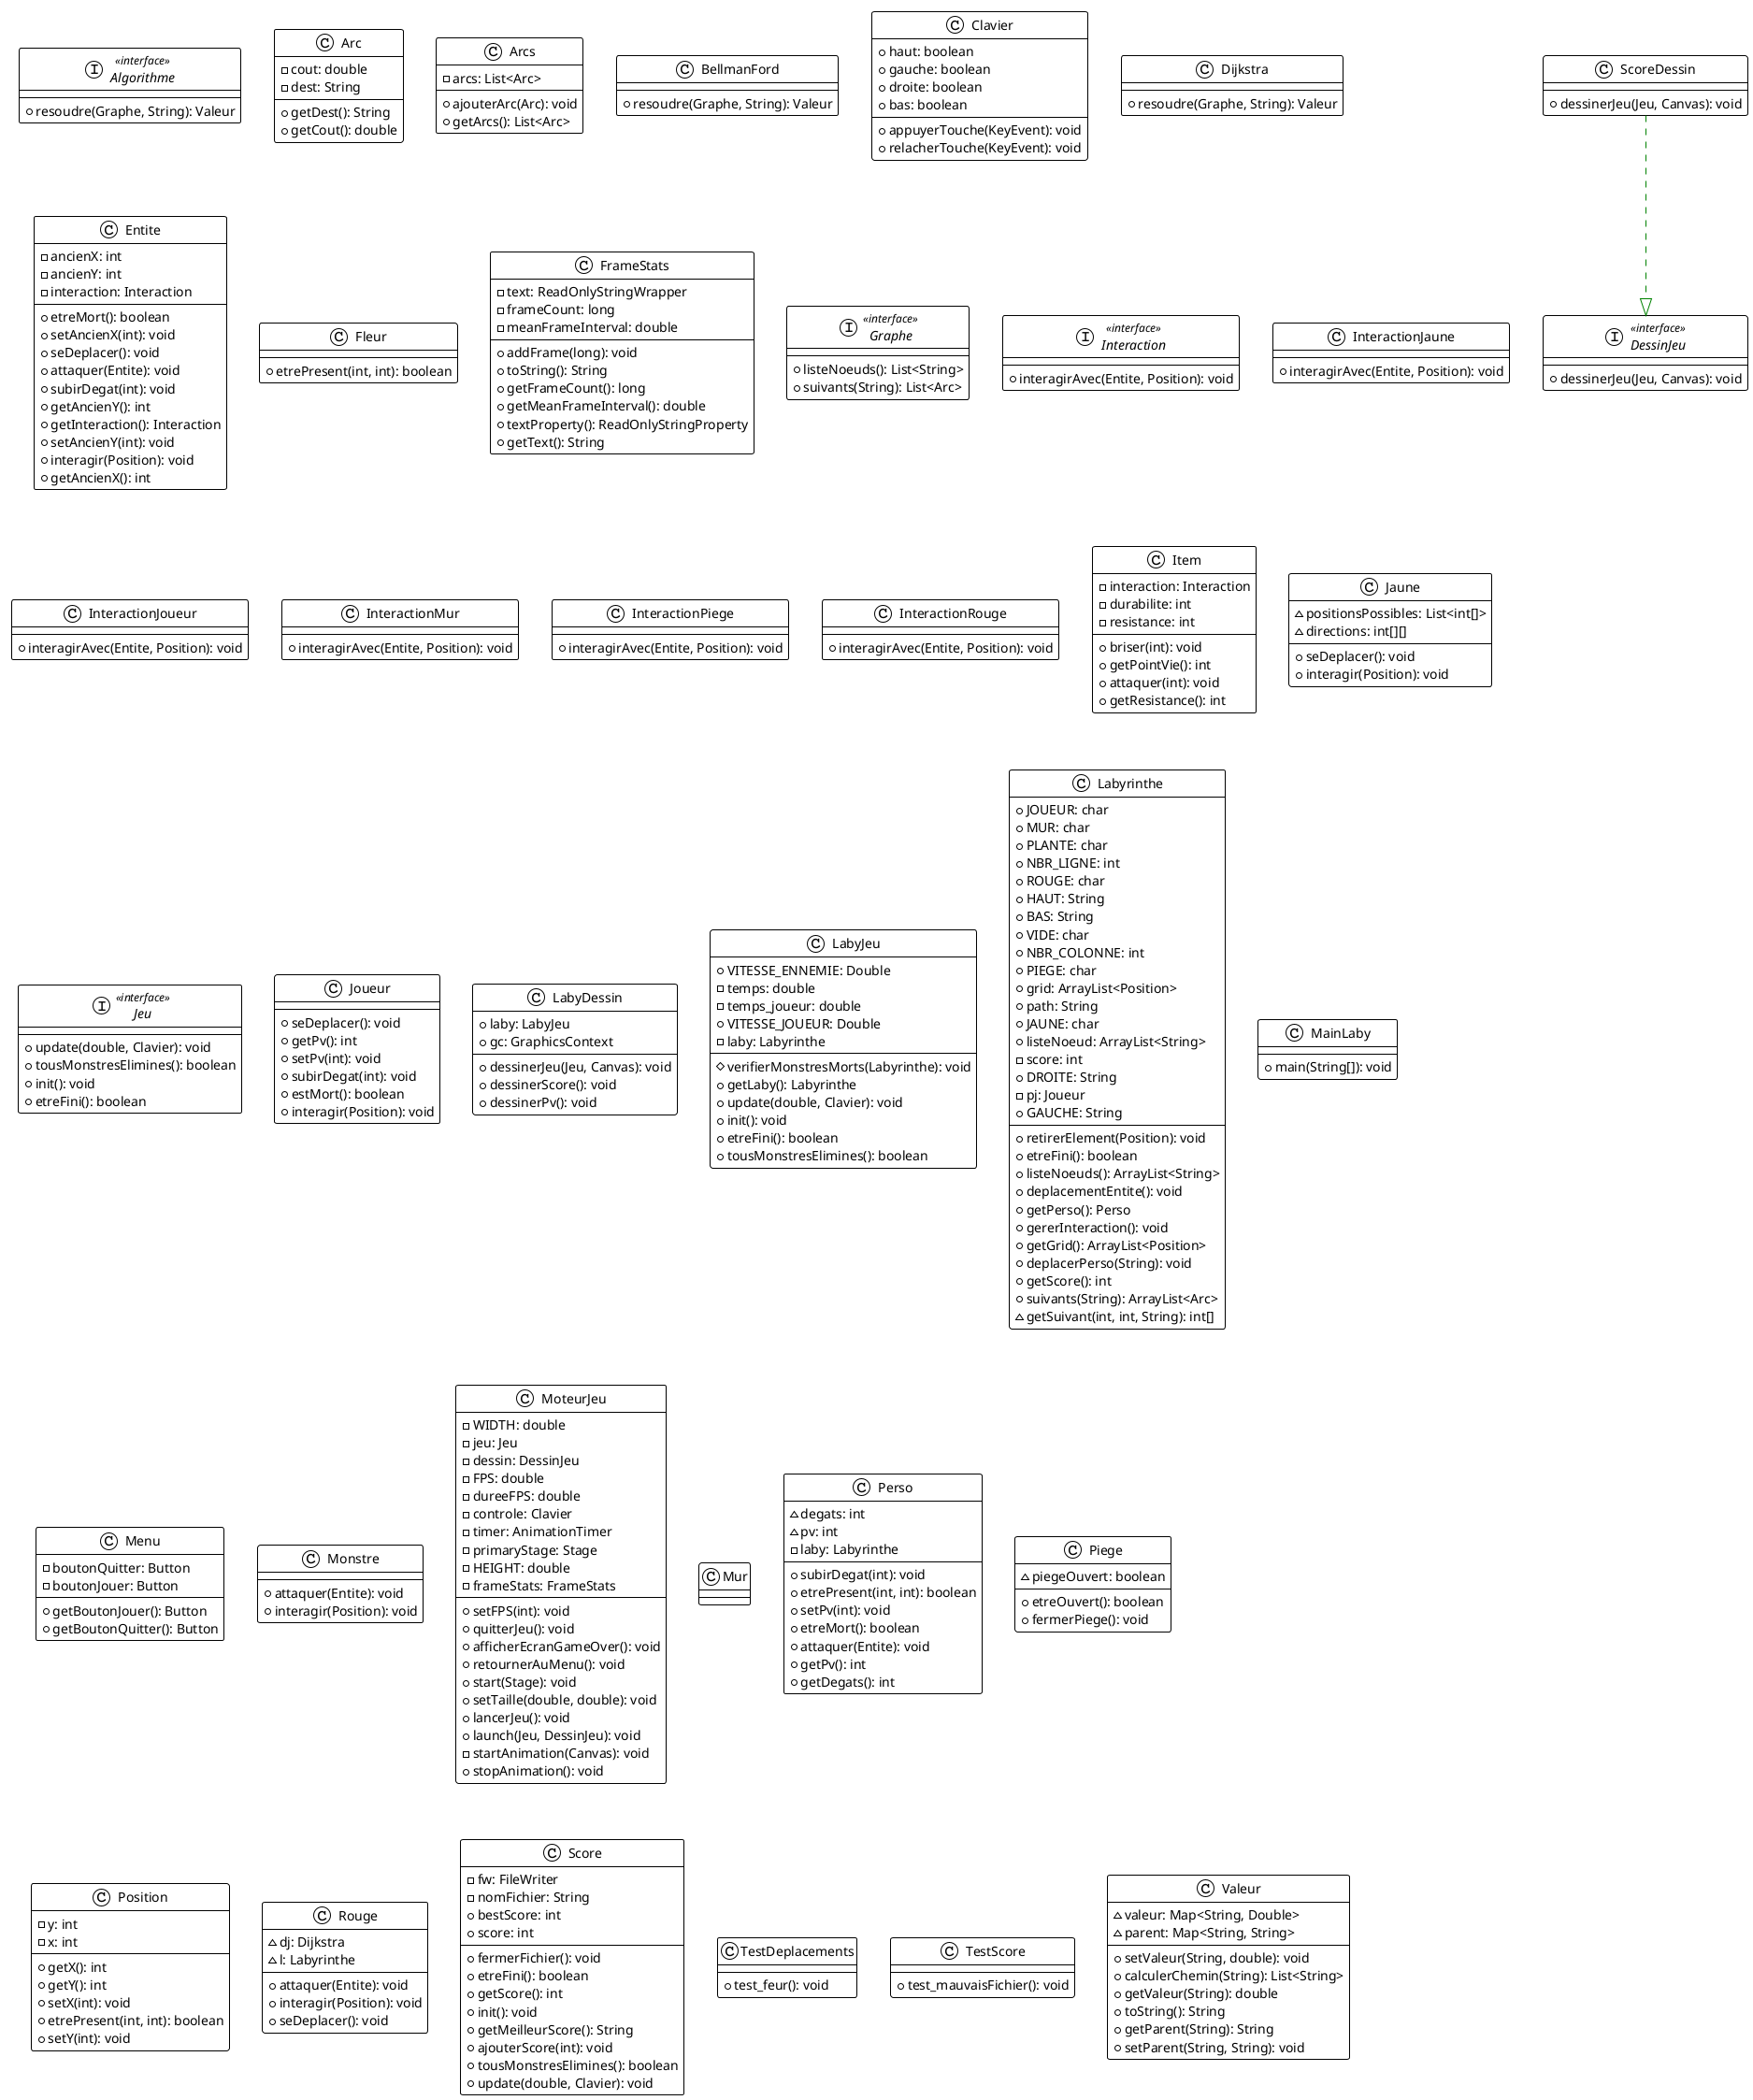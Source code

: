 @startuml

!theme plain
top to bottom direction
skinparam linetype ortho

interface Algorithme << interface >> {
  + resoudre(Graphe, String): Valeur
}
class Arc {
  - cout: double
  - dest: String
  + getDest(): String
  + getCout(): double
}
class Arcs {
  - arcs: List<Arc>
  + ajouterArc(Arc): void
  + getArcs(): List<Arc>
}
class BellmanFord {
  + resoudre(Graphe, String): Valeur
}
class Clavier {
  + haut: boolean
  + gauche: boolean
  + droite: boolean
  + bas: boolean
  + appuyerTouche(KeyEvent): void
  + relacherTouche(KeyEvent): void
}
interface DessinJeu << interface >> {
  + dessinerJeu(Jeu, Canvas): void
}
class Dijkstra {
  + resoudre(Graphe, String): Valeur
}
class Entite {
  - ancienX: int
  - ancienY: int
  - interaction: Interaction
  + etreMort(): boolean
  + setAncienX(int): void
  + seDeplacer(): void
  + attaquer(Entite): void
  + subirDegat(int): void
  + getAncienY(): int
  + getInteraction(): Interaction
  + setAncienY(int): void
  + interagir(Position): void
  + getAncienX(): int
}
class Fleur {
  + etrePresent(int, int): boolean
}
class FrameStats {
  - text: ReadOnlyStringWrapper
  - frameCount: long
  - meanFrameInterval: double
  + addFrame(long): void
  + toString(): String
  + getFrameCount(): long
  + getMeanFrameInterval(): double
  + textProperty(): ReadOnlyStringProperty
  + getText(): String
}
interface Graphe << interface >> {
  + listeNoeuds(): List<String>
  + suivants(String): List<Arc>
}
interface Interaction << interface >> {
  + interagirAvec(Entite, Position): void
}
class InteractionJaune {
  + interagirAvec(Entite, Position): void
}
class InteractionJoueur {
  + interagirAvec(Entite, Position): void
}
class InteractionMur {
  + interagirAvec(Entite, Position): void
}
class InteractionPiege {
  + interagirAvec(Entite, Position): void
}
class InteractionRouge {
  + interagirAvec(Entite, Position): void
}
class Item {
  - interaction: Interaction
  - durabilite: int
  - resistance: int
  + briser(int): void
  + getPointVie(): int
  + attaquer(int): void
  + getResistance(): int
}
class Jaune {
  ~ positionsPossibles: List<int[]>
  ~ directions: int[][]
  + seDeplacer(): void
  + interagir(Position): void
}
interface Jeu << interface >> {
  + update(double, Clavier): void
  + tousMonstresElimines(): boolean
  + init(): void
  + etreFini(): boolean
}
class Joueur {
  + seDeplacer(): void
  + getPv(): int
  + setPv(int): void
  + subirDegat(int): void
  + estMort(): boolean
  + interagir(Position): void
}
class LabyDessin {
  + laby: LabyJeu
  + gc: GraphicsContext
  + dessinerJeu(Jeu, Canvas): void
  + dessinerScore(): void
  + dessinerPv(): void
}
class LabyJeu {
  + VITESSE_ENNEMIE: Double
  - temps: double
  - temps_joueur: double
  + VITESSE_JOUEUR: Double
  - laby: Labyrinthe
  # verifierMonstresMorts(Labyrinthe): void
  + getLaby(): Labyrinthe
  + update(double, Clavier): void
  + init(): void
  + etreFini(): boolean
  + tousMonstresElimines(): boolean
}
class Labyrinthe {
  + JOUEUR: char
  + MUR: char
  + PLANTE: char
  + NBR_LIGNE: int
  + ROUGE: char
  + HAUT: String
  + BAS: String
  + VIDE: char
  + NBR_COLONNE: int
  + PIEGE: char
  + grid: ArrayList<Position>
  + path: String
  + JAUNE: char
  + listeNoeud: ArrayList<String>
  - score: int
  + DROITE: String
  - pj: Joueur
  + GAUCHE: String
  + retirerElement(Position): void
  + etreFini(): boolean
  + listeNoeuds(): ArrayList<String>
  + deplacementEntite(): void
  + getPerso(): Perso
  + gererInteraction(): void
  + getGrid(): ArrayList<Position>
  + deplacerPerso(String): void
  + getScore(): int
  + suivants(String): ArrayList<Arc>
  ~ getSuivant(int, int, String): int[]
}
class MainLaby {
  + main(String[]): void
}
class Menu {
  - boutonQuitter: Button
  - boutonJouer: Button
  + getBoutonJouer(): Button
  + getBoutonQuitter(): Button
}
class Monstre {
  + attaquer(Entite): void
  + interagir(Position): void
}
class MoteurJeu {
  - WIDTH: double
  - jeu: Jeu
  - dessin: DessinJeu
  - FPS: double
  - dureeFPS: double
  - controle: Clavier
  - timer: AnimationTimer
  - primaryStage: Stage
  - HEIGHT: double
  - frameStats: FrameStats
  + setFPS(int): void
  + quitterJeu(): void
  + afficherEcranGameOver(): void
  + retournerAuMenu(): void
  + start(Stage): void
  + setTaille(double, double): void
  + lancerJeu(): void
  + launch(Jeu, DessinJeu): void
  - startAnimation(Canvas): void
  + stopAnimation(): void
}
class Mur
class Perso {
  ~ degats: int
  ~ pv: int
  - laby: Labyrinthe
  + subirDegat(int): void
  + etrePresent(int, int): boolean
  + setPv(int): void
  + etreMort(): boolean
  + attaquer(Entite): void
  + getPv(): int
  + getDegats(): int
}
class Piege {
  ~ piegeOuvert: boolean
  + etreOuvert(): boolean
  + fermerPiege(): void
}
class Position {
  - y: int
  - x: int
  + getX(): int
  + getY(): int
  + setX(int): void
  + etrePresent(int, int): boolean
  + setY(int): void
}
class Rouge {
  ~ dj: Dijkstra
  ~ l: Labyrinthe
  + attaquer(Entite): void
  + interagir(Position): void
  + seDeplacer(): void
}
class Score {
  - fw: FileWriter
  - nomFichier: String
  + bestScore: int
  + score: int
  + fermerFichier(): void
  + etreFini(): boolean
  + getScore(): int
  + init(): void
  + getMeilleurScore(): String
  + ajouterScore(int): void
  + tousMonstresElimines(): boolean
  + update(double, Clavier): void
}
class ScoreDessin {
  + dessinerJeu(Jeu, Canvas): void
}
class TestDeplacements {
  + test_feur(): void
}
class TestScore {
  + test_mauvaisFichier(): void
}
class Valeur {
  ~ valeur: Map<String, Double>
  ~ parent: Map<String, String>
  + setValeur(String, double): void
  + calculerChemin(String): List<String>
  + getValeur(String): double
  + toString(): String
  + getParent(String): String
  + setParent(String, String): void
}

ScoreDessin        -[#008200,dashed]-^  DessinJeu         
@enduml
